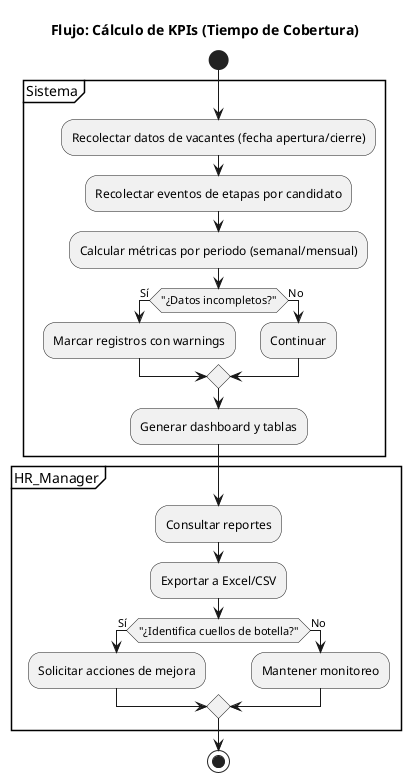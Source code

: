 @startuml ACT_Reportes_KPIs
title Flujo: Cálculo de KPIs (Tiempo de Cobertura)
start
partition Sistema {
  :Recolectar datos de vacantes (fecha apertura/cierre);
  :Recolectar eventos de etapas por candidato;
  :Calcular métricas por periodo (semanal/mensual);
  if ("¿Datos incompletos?") then (Sí)
    :Marcar registros con warnings;
  else (No)
    :Continuar;
  endif
  :Generar dashboard y tablas;
}
partition HR_Manager {
  :Consultar reportes;
  :Exportar a Excel/CSV;
  if ("¿Identifica cuellos de botella?") then (Sí)
    :Solicitar acciones de mejora;
  else (No)
    :Mantener monitoreo;
  endif
}
stop
@enduml
